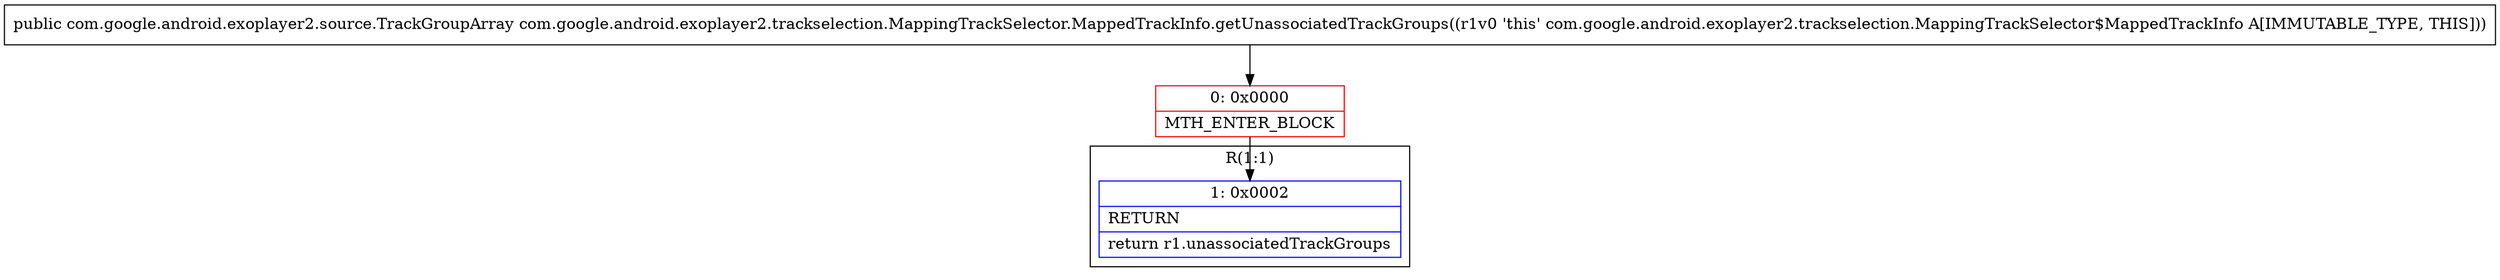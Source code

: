 digraph "CFG forcom.google.android.exoplayer2.trackselection.MappingTrackSelector.MappedTrackInfo.getUnassociatedTrackGroups()Lcom\/google\/android\/exoplayer2\/source\/TrackGroupArray;" {
subgraph cluster_Region_1090991200 {
label = "R(1:1)";
node [shape=record,color=blue];
Node_1 [shape=record,label="{1\:\ 0x0002|RETURN\l|return r1.unassociatedTrackGroups\l}"];
}
Node_0 [shape=record,color=red,label="{0\:\ 0x0000|MTH_ENTER_BLOCK\l}"];
MethodNode[shape=record,label="{public com.google.android.exoplayer2.source.TrackGroupArray com.google.android.exoplayer2.trackselection.MappingTrackSelector.MappedTrackInfo.getUnassociatedTrackGroups((r1v0 'this' com.google.android.exoplayer2.trackselection.MappingTrackSelector$MappedTrackInfo A[IMMUTABLE_TYPE, THIS])) }"];
MethodNode -> Node_0;
Node_0 -> Node_1;
}

